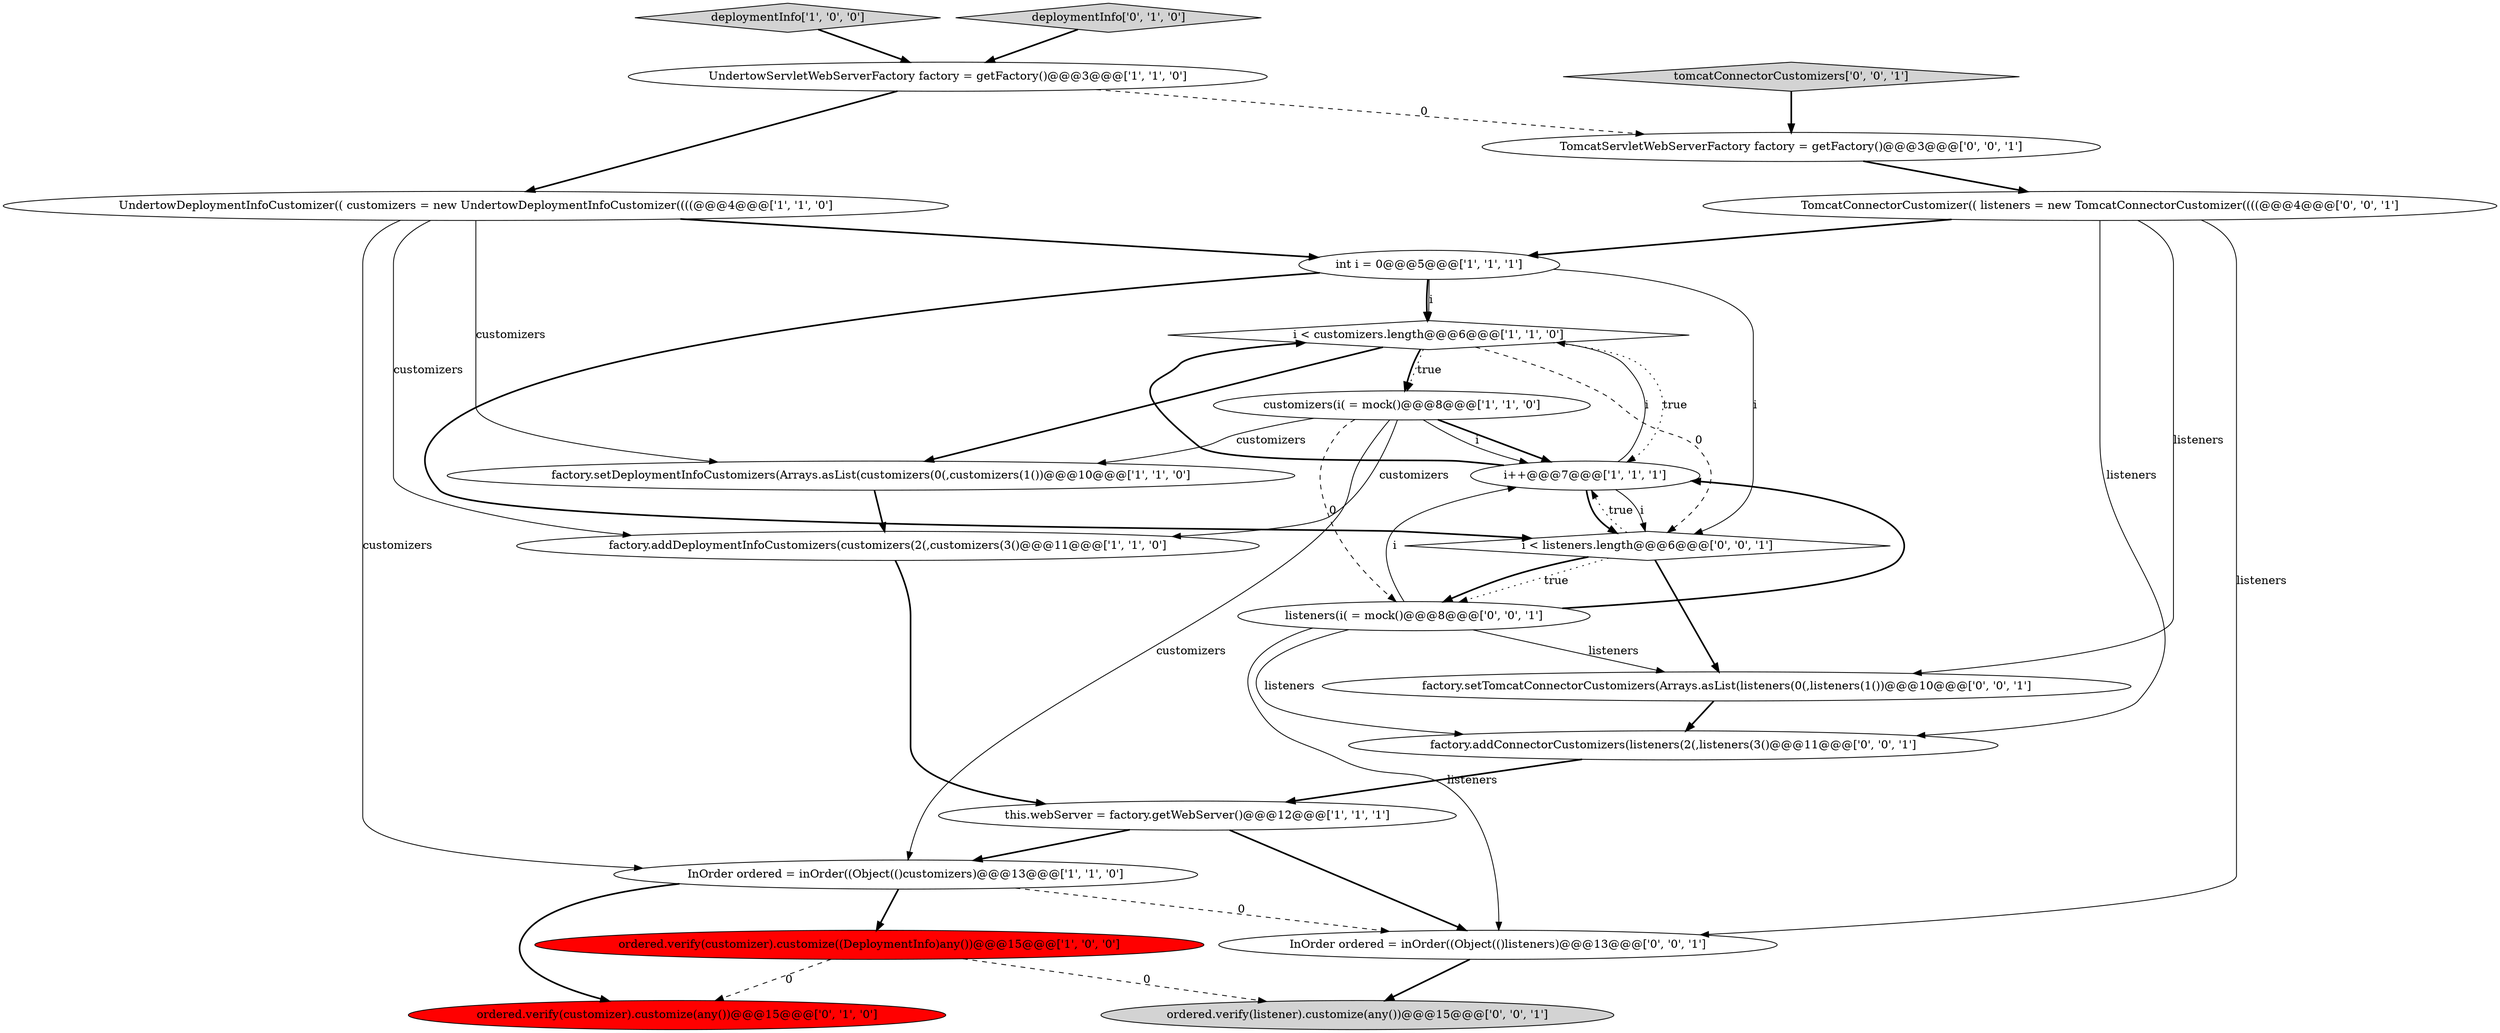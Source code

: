 digraph {
7 [style = filled, label = "int i = 0@@@5@@@['1', '1', '1']", fillcolor = white, shape = ellipse image = "AAA0AAABBB1BBB"];
14 [style = filled, label = "InOrder ordered = inOrder((Object(()listeners)@@@13@@@['0', '0', '1']", fillcolor = white, shape = ellipse image = "AAA0AAABBB3BBB"];
18 [style = filled, label = "TomcatServletWebServerFactory factory = getFactory()@@@3@@@['0', '0', '1']", fillcolor = white, shape = ellipse image = "AAA0AAABBB3BBB"];
0 [style = filled, label = "customizers(i( = mock()@@@8@@@['1', '1', '0']", fillcolor = white, shape = ellipse image = "AAA0AAABBB1BBB"];
22 [style = filled, label = "tomcatConnectorCustomizers['0', '0', '1']", fillcolor = lightgray, shape = diamond image = "AAA0AAABBB3BBB"];
21 [style = filled, label = "factory.setTomcatConnectorCustomizers(Arrays.asList(listeners(0(,listeners(1())@@@10@@@['0', '0', '1']", fillcolor = white, shape = ellipse image = "AAA0AAABBB3BBB"];
8 [style = filled, label = "deploymentInfo['1', '0', '0']", fillcolor = lightgray, shape = diamond image = "AAA0AAABBB1BBB"];
12 [style = filled, label = "ordered.verify(customizer).customize(any())@@@15@@@['0', '1', '0']", fillcolor = red, shape = ellipse image = "AAA1AAABBB2BBB"];
3 [style = filled, label = "InOrder ordered = inOrder((Object(()customizers)@@@13@@@['1', '1', '0']", fillcolor = white, shape = ellipse image = "AAA0AAABBB1BBB"];
1 [style = filled, label = "i < customizers.length@@@6@@@['1', '1', '0']", fillcolor = white, shape = diamond image = "AAA0AAABBB1BBB"];
5 [style = filled, label = "factory.addDeploymentInfoCustomizers(customizers(2(,customizers(3()@@@11@@@['1', '1', '0']", fillcolor = white, shape = ellipse image = "AAA0AAABBB1BBB"];
17 [style = filled, label = "TomcatConnectorCustomizer(( listeners = new TomcatConnectorCustomizer((((@@@4@@@['0', '0', '1']", fillcolor = white, shape = ellipse image = "AAA0AAABBB3BBB"];
10 [style = filled, label = "factory.setDeploymentInfoCustomizers(Arrays.asList(customizers(0(,customizers(1())@@@10@@@['1', '1', '0']", fillcolor = white, shape = ellipse image = "AAA0AAABBB1BBB"];
20 [style = filled, label = "factory.addConnectorCustomizers(listeners(2(,listeners(3()@@@11@@@['0', '0', '1']", fillcolor = white, shape = ellipse image = "AAA0AAABBB3BBB"];
2 [style = filled, label = "i++@@@7@@@['1', '1', '1']", fillcolor = white, shape = ellipse image = "AAA0AAABBB1BBB"];
15 [style = filled, label = "ordered.verify(listener).customize(any())@@@15@@@['0', '0', '1']", fillcolor = lightgray, shape = ellipse image = "AAA0AAABBB3BBB"];
4 [style = filled, label = "ordered.verify(customizer).customize((DeploymentInfo)any())@@@15@@@['1', '0', '0']", fillcolor = red, shape = ellipse image = "AAA1AAABBB1BBB"];
9 [style = filled, label = "UndertowServletWebServerFactory factory = getFactory()@@@3@@@['1', '1', '0']", fillcolor = white, shape = ellipse image = "AAA0AAABBB1BBB"];
13 [style = filled, label = "deploymentInfo['0', '1', '0']", fillcolor = lightgray, shape = diamond image = "AAA0AAABBB2BBB"];
19 [style = filled, label = "listeners(i( = mock()@@@8@@@['0', '0', '1']", fillcolor = white, shape = ellipse image = "AAA0AAABBB3BBB"];
16 [style = filled, label = "i < listeners.length@@@6@@@['0', '0', '1']", fillcolor = white, shape = diamond image = "AAA0AAABBB3BBB"];
6 [style = filled, label = "UndertowDeploymentInfoCustomizer(( customizers = new UndertowDeploymentInfoCustomizer((((@@@4@@@['1', '1', '0']", fillcolor = white, shape = ellipse image = "AAA0AAABBB1BBB"];
11 [style = filled, label = "this.webServer = factory.getWebServer()@@@12@@@['1', '1', '1']", fillcolor = white, shape = ellipse image = "AAA0AAABBB1BBB"];
19->20 [style = solid, label="listeners"];
16->19 [style = dotted, label="true"];
7->1 [style = bold, label=""];
0->3 [style = solid, label="customizers"];
16->2 [style = dotted, label="true"];
17->14 [style = solid, label="listeners"];
11->14 [style = bold, label=""];
2->1 [style = bold, label=""];
0->19 [style = dashed, label="0"];
9->18 [style = dashed, label="0"];
7->1 [style = solid, label="i"];
0->2 [style = bold, label=""];
17->21 [style = solid, label="listeners"];
18->17 [style = bold, label=""];
1->0 [style = bold, label=""];
19->2 [style = bold, label=""];
3->12 [style = bold, label=""];
6->5 [style = solid, label="customizers"];
16->19 [style = bold, label=""];
6->10 [style = solid, label="customizers"];
3->4 [style = bold, label=""];
7->16 [style = solid, label="i"];
9->6 [style = bold, label=""];
19->2 [style = solid, label="i"];
4->12 [style = dashed, label="0"];
17->7 [style = bold, label=""];
0->10 [style = solid, label="customizers"];
0->2 [style = solid, label="i"];
22->18 [style = bold, label=""];
19->14 [style = solid, label="listeners"];
0->5 [style = solid, label="customizers"];
21->20 [style = bold, label=""];
10->5 [style = bold, label=""];
11->3 [style = bold, label=""];
1->16 [style = dashed, label="0"];
16->21 [style = bold, label=""];
4->15 [style = dashed, label="0"];
2->1 [style = solid, label="i"];
7->16 [style = bold, label=""];
8->9 [style = bold, label=""];
14->15 [style = bold, label=""];
5->11 [style = bold, label=""];
13->9 [style = bold, label=""];
1->0 [style = dotted, label="true"];
17->20 [style = solid, label="listeners"];
3->14 [style = dashed, label="0"];
6->7 [style = bold, label=""];
1->2 [style = dotted, label="true"];
1->10 [style = bold, label=""];
19->21 [style = solid, label="listeners"];
6->3 [style = solid, label="customizers"];
2->16 [style = solid, label="i"];
20->11 [style = bold, label=""];
2->16 [style = bold, label=""];
}
